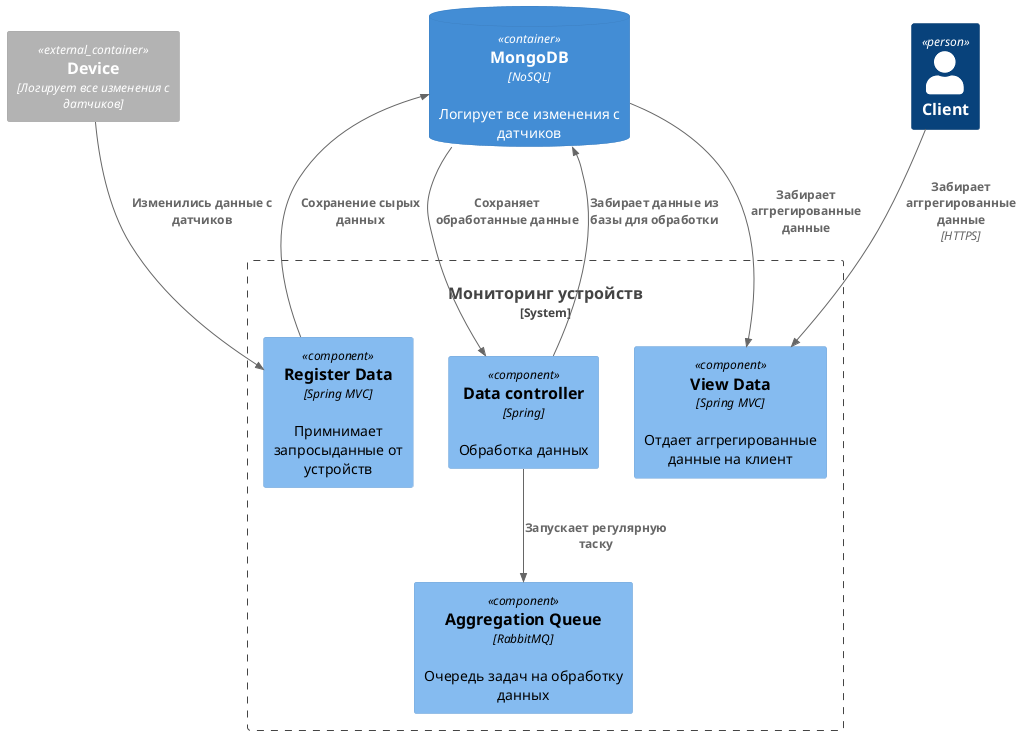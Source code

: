 @startuml
!include <C4/C4_Container>
!include <C4/C4_Component>

Container_Ext(device, "Device", "Логирует все изменения с датчиков")

Person(client, "Client")

System_Boundary(c1, "Мониторинг устройств") {
  Component(register, "Register Data", "Spring MVC","Примнимает запросыданные от устройств")
  Component(view, "View Data", "Spring MVC","Отдает аггрегированные данные на клиент")

  Component(queue, "Aggregation Queue", "RabbitMQ","Очередь задач на обработку данных")
  Component(data_controller, "Data controller", "Spring","Обработка данных")

}

ContainerDb(telemetry_db, "MongoDB", "NoSQL", "Логирует все изменения с датчиков")

Rel(device, register, "Изменились данные с датчиков", "")
Rel(register, telemetry_db, "Сохранение сырых данных", "")
Rel(data_controller, queue, "Запускает регулярную таску", "")

Rel(telemetry_db, data_controller, "Сохраняет обработанные данные", "")
Rel(data_controller, telemetry_db, "Забирает данные из базы для обработки", "")

Rel(telemetry_db, view , "Забирает аггрегированные данные", "")
Rel(client, view , "Забирает аггрегированные данные", "HTTPS")


@enduml